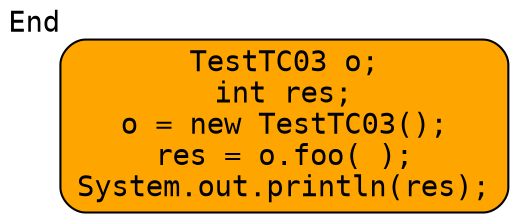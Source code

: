 digraph {
rankdir=TB
bb0 [style="rounded,filled", shape="box", fillcolor="orange", fontname="monospace", xlabel="End", label="TestTC03 o;
int res;
o = new TestTC03();
res = o.foo( );
System.out.println(res);
"];
}